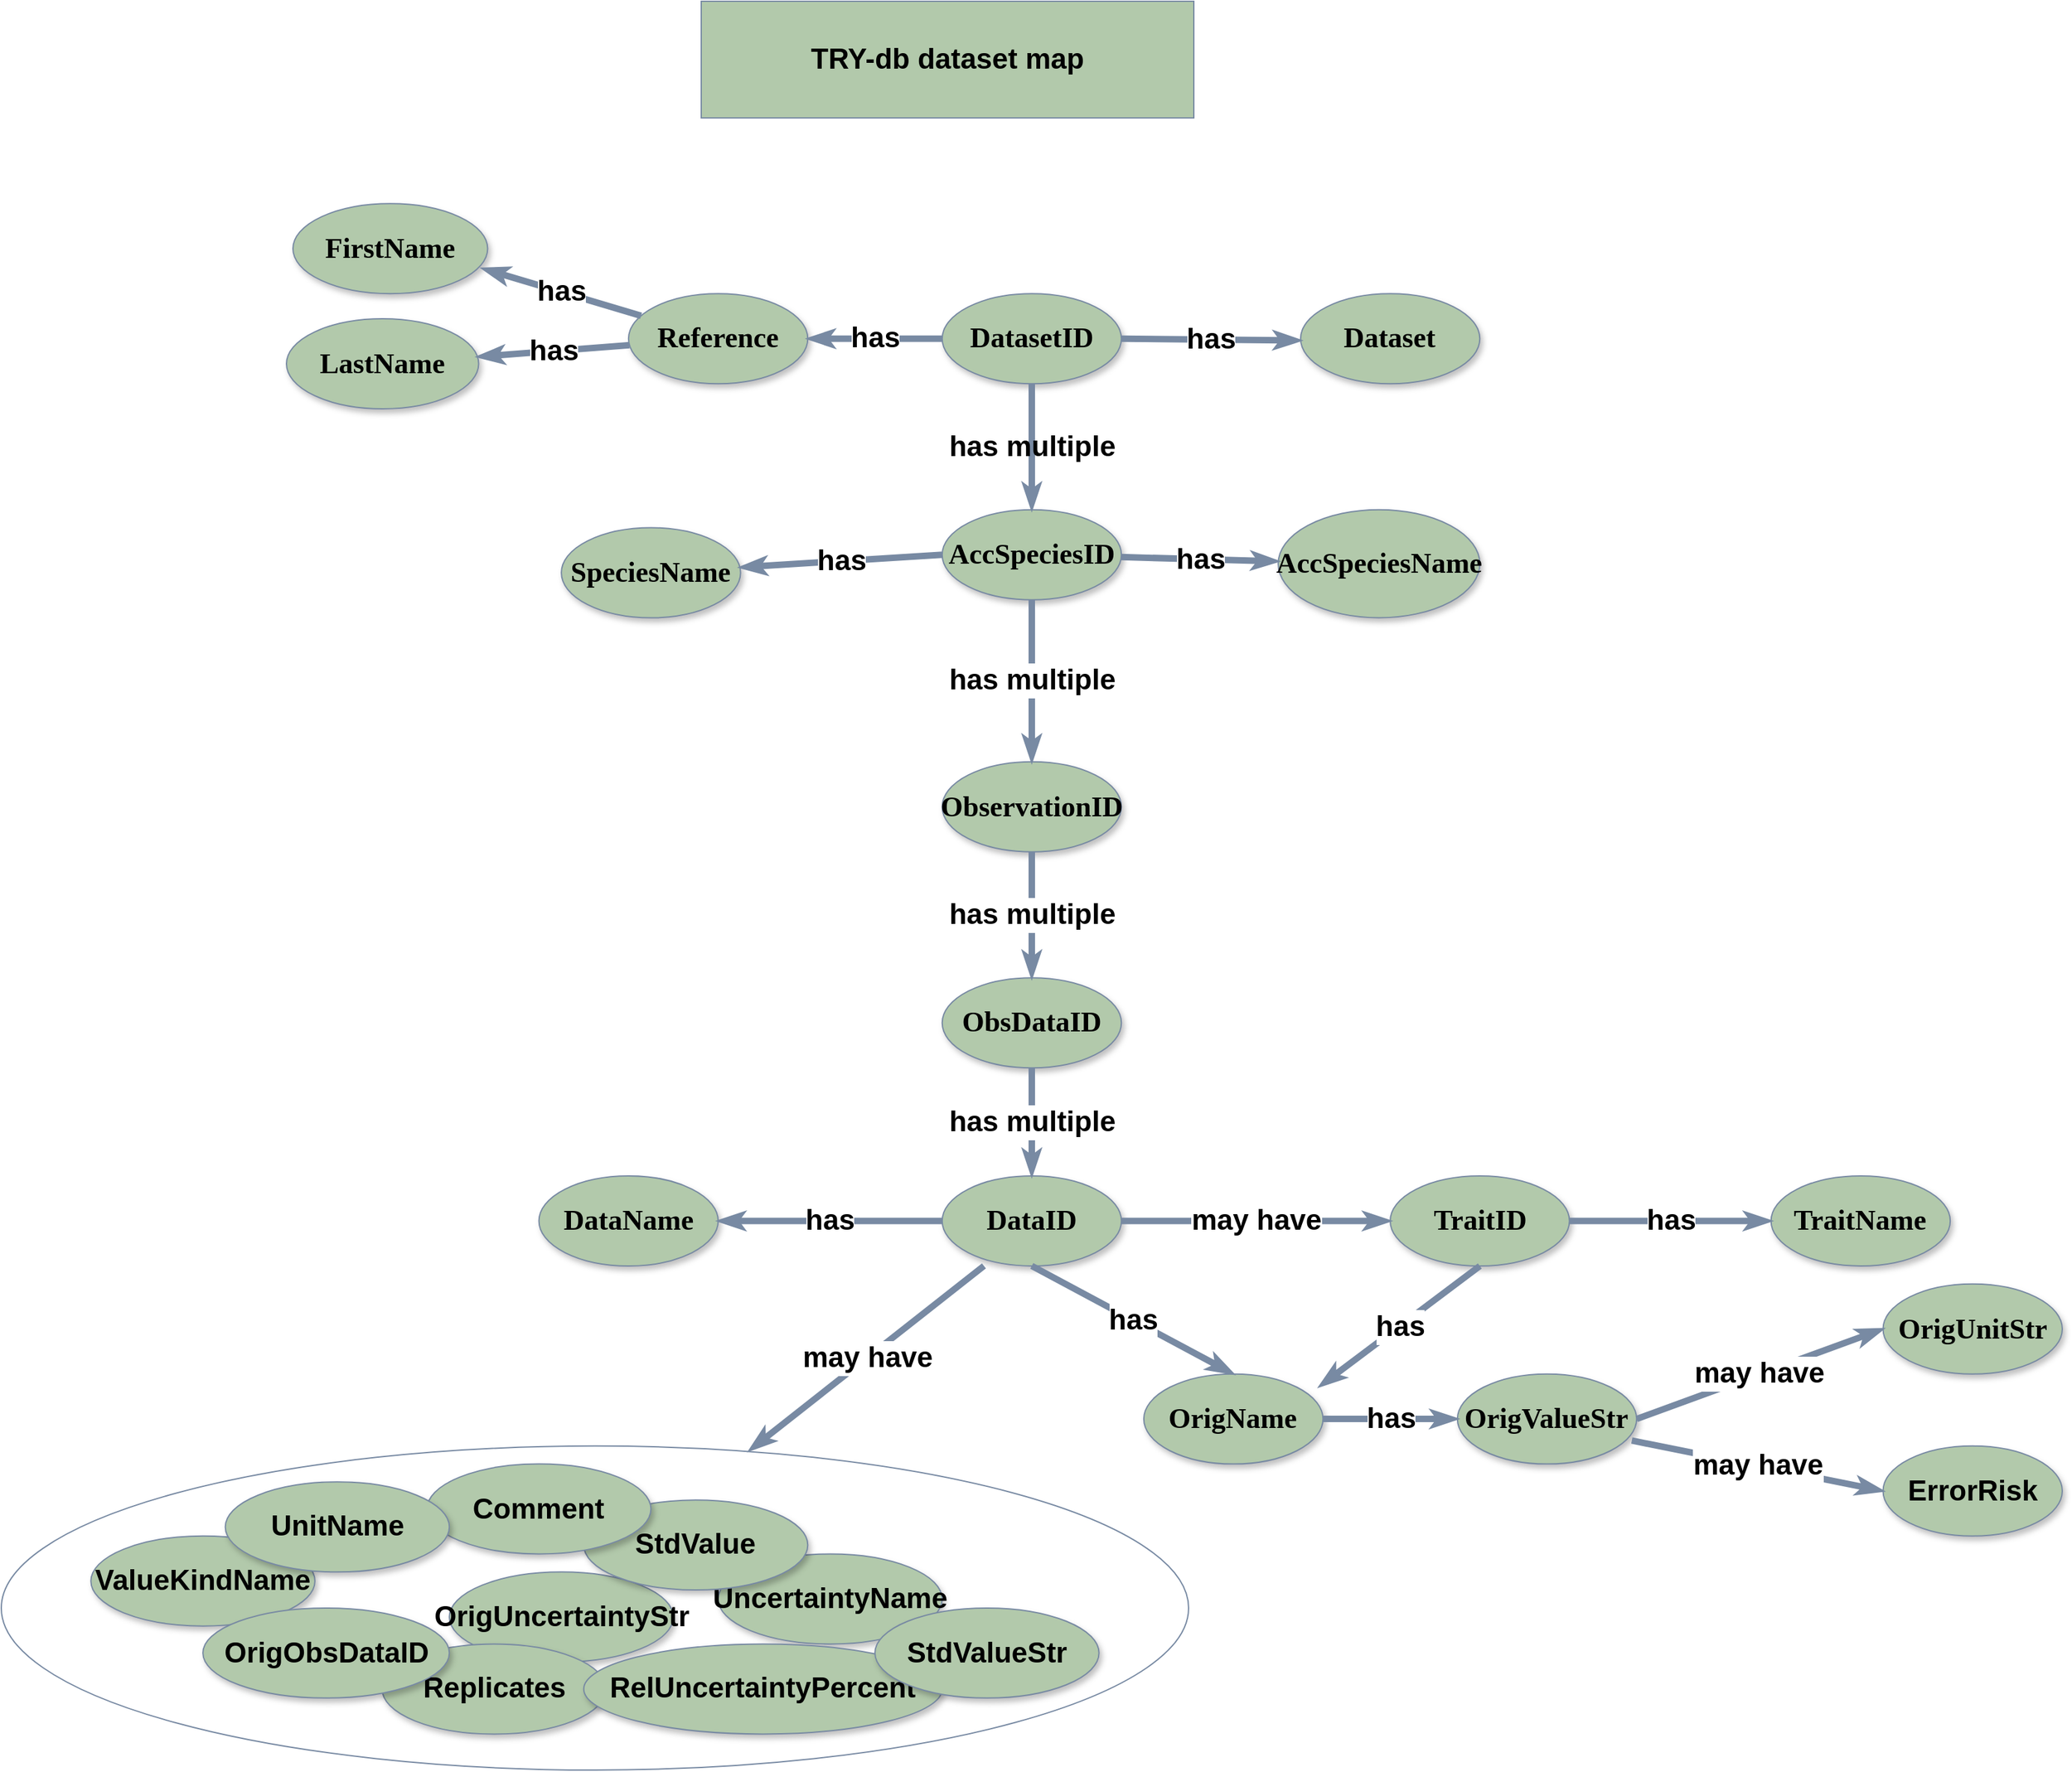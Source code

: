 <mxfile version="24.3.1" type="device">
  <diagram name="Page-1" id="42789a77-a242-8287-6e28-9cd8cfd52e62">
    <mxGraphModel dx="2359" dy="1555" grid="1" gridSize="10" guides="1" tooltips="1" connect="1" arrows="1" fold="1" page="1" pageScale="1" pageWidth="1100" pageHeight="850" background="none" math="0" shadow="0">
      <root>
        <mxCell id="0" />
        <mxCell id="1" parent="0" />
        <mxCell id="HvbxIJ13E0RLusFpOhaC-3" value="" style="group;fontSize=22;strokeWidth=5;labelBackgroundColor=none;fontColor=#000000;fontStyle=1" vertex="1" connectable="0" parent="1">
          <mxGeometry x="-600" y="-470" width="1590" height="1320" as="geometry" />
        </mxCell>
        <mxCell id="-69OxPuNq_jgh57A_tOw-33" value="" style="ellipse;whiteSpace=wrap;html=1;fontSize=22;labelBackgroundColor=none;fillColor=#FFFFFF;strokeColor=#788AA3;fontColor=#000000;fontStyle=1" parent="HvbxIJ13E0RLusFpOhaC-3" vertex="1">
          <mxGeometry y="1069.895" width="915.978" height="250.105" as="geometry" />
        </mxCell>
        <mxCell id="1ea317790d2ca983-1" value="AccSpeciesName" style="ellipse;whiteSpace=wrap;html=1;rounded=0;shadow=1;comic=0;labelBackgroundColor=none;strokeWidth=1;fontFamily=Verdana;fontSize=22;align=center;fillColor=#B2C9AB;strokeColor=#788AA3;fontColor=#000000;fontStyle=1" parent="HvbxIJ13E0RLusFpOhaC-3" vertex="1">
          <mxGeometry x="985.109" y="347.368" width="155.543" height="83.368" as="geometry" />
        </mxCell>
        <mxCell id="1ea317790d2ca983-2" value="&lt;span style=&quot;font-size: 22px;&quot;&gt;DatasetID&lt;/span&gt;" style="ellipse;whiteSpace=wrap;html=1;rounded=0;shadow=1;comic=0;labelBackgroundColor=none;strokeWidth=1;fontFamily=Verdana;fontSize=22;align=center;fillColor=#B2C9AB;strokeColor=#788AA3;fontColor=#000000;fontStyle=1" parent="HvbxIJ13E0RLusFpOhaC-3" vertex="1">
          <mxGeometry x="725.87" y="180.632" width="138.261" height="69.474" as="geometry" />
        </mxCell>
        <mxCell id="1ea317790d2ca983-3" value="&lt;span style=&quot;font-size: 22px;&quot;&gt;AccSpeciesID&lt;/span&gt;" style="ellipse;whiteSpace=wrap;html=1;rounded=0;shadow=1;comic=0;labelBackgroundColor=none;strokeWidth=1;fontFamily=Verdana;fontSize=22;align=center;fillColor=#B2C9AB;strokeColor=#788AA3;fontColor=#000000;fontStyle=1" parent="HvbxIJ13E0RLusFpOhaC-3" vertex="1">
          <mxGeometry x="725.87" y="347.368" width="138.261" height="69.474" as="geometry" />
        </mxCell>
        <mxCell id="1ea317790d2ca983-4" value="&lt;span style=&quot;font-size: 22px;&quot;&gt;Reference&lt;/span&gt;" style="ellipse;whiteSpace=wrap;html=1;rounded=0;shadow=1;comic=0;labelBackgroundColor=none;strokeWidth=1;fontFamily=Verdana;fontSize=22;align=center;fillColor=#B2C9AB;strokeColor=#788AA3;fontColor=#000000;fontStyle=1" parent="HvbxIJ13E0RLusFpOhaC-3" vertex="1">
          <mxGeometry x="483.913" y="180.632" width="138.261" height="69.474" as="geometry" />
        </mxCell>
        <mxCell id="1ea317790d2ca983-5" value="&lt;span style=&quot;font-size: 22px;&quot;&gt;LastName&lt;/span&gt;" style="ellipse;whiteSpace=wrap;html=1;rounded=0;shadow=1;comic=0;labelBackgroundColor=none;strokeWidth=1;fontFamily=Verdana;fontSize=22;align=center;fillColor=#B2C9AB;strokeColor=#788AA3;fontColor=#000000;fontStyle=1" parent="HvbxIJ13E0RLusFpOhaC-3" vertex="1">
          <mxGeometry x="220" y="200" width="148.26" height="69.47" as="geometry" />
        </mxCell>
        <mxCell id="1ea317790d2ca983-7" value="&lt;span style=&quot;font-size: 22px;&quot;&gt;TraitName&lt;/span&gt;" style="ellipse;whiteSpace=wrap;html=1;rounded=0;shadow=1;comic=0;labelBackgroundColor=none;strokeWidth=1;fontFamily=Verdana;fontSize=22;align=center;fillColor=#B2C9AB;strokeColor=#788AA3;fontColor=#000000;fontStyle=1" parent="HvbxIJ13E0RLusFpOhaC-3" vertex="1">
          <mxGeometry x="1365.326" y="861.474" width="138.261" height="69.474" as="geometry" />
        </mxCell>
        <mxCell id="1ea317790d2ca983-8" value="TraitID" style="ellipse;whiteSpace=wrap;html=1;rounded=0;shadow=1;comic=0;labelBackgroundColor=none;strokeWidth=1;fontFamily=Verdana;fontSize=22;align=center;fillColor=#B2C9AB;strokeColor=#788AA3;fontColor=#000000;fontStyle=1" parent="HvbxIJ13E0RLusFpOhaC-3" vertex="1">
          <mxGeometry x="1071.522" y="861.474" width="138.261" height="69.474" as="geometry" />
        </mxCell>
        <mxCell id="1ea317790d2ca983-9" value="SpeciesName" style="ellipse;whiteSpace=wrap;html=1;rounded=0;shadow=1;comic=0;labelBackgroundColor=none;strokeWidth=1;fontFamily=Verdana;fontSize=22;align=center;fillColor=#B2C9AB;strokeColor=#788AA3;fontColor=#000000;fontStyle=1" parent="HvbxIJ13E0RLusFpOhaC-3" vertex="1">
          <mxGeometry x="432.065" y="361.263" width="138.261" height="69.474" as="geometry" />
        </mxCell>
        <mxCell id="1ea317790d2ca983-10" value="&lt;span style=&quot;font-size: 22px;&quot;&gt;ObservationID&lt;/span&gt;" style="ellipse;whiteSpace=wrap;html=1;rounded=0;shadow=1;comic=0;labelBackgroundColor=none;strokeWidth=1;fontFamily=Verdana;fontSize=22;align=center;fillColor=#B2C9AB;strokeColor=#788AA3;fontColor=#000000;fontStyle=1" parent="HvbxIJ13E0RLusFpOhaC-3" vertex="1">
          <mxGeometry x="725.87" y="541.895" width="138.261" height="69.474" as="geometry" />
        </mxCell>
        <mxCell id="1ea317790d2ca983-11" value="&lt;span style=&quot;font-size: 22px;&quot;&gt;ObsDataID&lt;/span&gt;" style="ellipse;whiteSpace=wrap;html=1;rounded=0;shadow=1;comic=0;labelBackgroundColor=none;strokeWidth=1;fontFamily=Verdana;fontSize=22;align=center;fillColor=#B2C9AB;strokeColor=#788AA3;fontColor=#000000;fontStyle=1" parent="HvbxIJ13E0RLusFpOhaC-3" vertex="1">
          <mxGeometry x="725.87" y="708.632" width="138.261" height="69.474" as="geometry" />
        </mxCell>
        <mxCell id="mt-MSzTP2T6WztOtASTQ-1" value="Dataset" style="ellipse;whiteSpace=wrap;html=1;rounded=0;shadow=1;comic=0;labelBackgroundColor=none;strokeWidth=1;fontFamily=Verdana;fontSize=22;align=center;fillColor=#B2C9AB;strokeColor=#788AA3;fontColor=#000000;fontStyle=1" parent="HvbxIJ13E0RLusFpOhaC-3" vertex="1">
          <mxGeometry x="1002.391" y="180.632" width="138.261" height="69.474" as="geometry" />
        </mxCell>
        <mxCell id="mt-MSzTP2T6WztOtASTQ-4" value="&lt;span style=&quot;font-size: 22px;&quot;&gt;FirstName&lt;/span&gt;" style="ellipse;whiteSpace=wrap;html=1;rounded=0;shadow=1;comic=0;labelBackgroundColor=none;strokeWidth=1;fontFamily=Verdana;fontSize=22;align=center;fillColor=#B2C9AB;strokeColor=#788AA3;fontColor=#000000;fontStyle=1" parent="HvbxIJ13E0RLusFpOhaC-3" vertex="1">
          <mxGeometry x="225" y="111.16" width="150.22" height="69.47" as="geometry" />
        </mxCell>
        <mxCell id="-69OxPuNq_jgh57A_tOw-1" value="DataID" style="ellipse;whiteSpace=wrap;html=1;rounded=0;shadow=1;comic=0;labelBackgroundColor=none;strokeWidth=1;fontFamily=Verdana;fontSize=22;align=center;fillColor=#B2C9AB;strokeColor=#788AA3;fontColor=#000000;fontStyle=1" parent="HvbxIJ13E0RLusFpOhaC-3" vertex="1">
          <mxGeometry x="725.87" y="861.474" width="138.261" height="69.474" as="geometry" />
        </mxCell>
        <mxCell id="-69OxPuNq_jgh57A_tOw-2" value="&lt;span style=&quot;font-size: 22px;&quot;&gt;DataName&lt;/span&gt;" style="ellipse;whiteSpace=wrap;html=1;rounded=0;shadow=1;comic=0;labelBackgroundColor=none;strokeWidth=1;fontFamily=Verdana;fontSize=22;align=center;fillColor=#B2C9AB;strokeColor=#788AA3;fontColor=#000000;fontStyle=1" parent="HvbxIJ13E0RLusFpOhaC-3" vertex="1">
          <mxGeometry x="414.783" y="861.474" width="138.261" height="69.474" as="geometry" />
        </mxCell>
        <mxCell id="-69OxPuNq_jgh57A_tOw-7" value="OrigName" style="ellipse;whiteSpace=wrap;html=1;rounded=0;shadow=1;comic=0;labelBackgroundColor=none;strokeWidth=1;fontFamily=Verdana;fontSize=22;align=center;fillColor=#B2C9AB;strokeColor=#788AA3;fontColor=#000000;fontStyle=1" parent="HvbxIJ13E0RLusFpOhaC-3" vertex="1">
          <mxGeometry x="881.413" y="1014.316" width="138.261" height="69.474" as="geometry" />
        </mxCell>
        <mxCell id="-69OxPuNq_jgh57A_tOw-8" value="OrigValueStr" style="ellipse;whiteSpace=wrap;html=1;rounded=0;shadow=1;comic=0;labelBackgroundColor=none;strokeWidth=1;fontFamily=Verdana;fontSize=22;align=center;fillColor=#B2C9AB;strokeColor=#788AA3;fontColor=#000000;fontStyle=1" parent="HvbxIJ13E0RLusFpOhaC-3" vertex="1">
          <mxGeometry x="1123.37" y="1014.316" width="138.261" height="69.474" as="geometry" />
        </mxCell>
        <mxCell id="-69OxPuNq_jgh57A_tOw-9" value="OrigUnitStr" style="ellipse;whiteSpace=wrap;html=1;rounded=0;shadow=1;comic=0;labelBackgroundColor=none;strokeWidth=1;fontFamily=Verdana;fontSize=22;align=center;fillColor=#B2C9AB;strokeColor=#788AA3;fontColor=#000000;fontStyle=1" parent="HvbxIJ13E0RLusFpOhaC-3" vertex="1">
          <mxGeometry x="1451.739" y="944.842" width="138.261" height="69.474" as="geometry" />
        </mxCell>
        <mxCell id="-69OxPuNq_jgh57A_tOw-16" value="&lt;span style=&quot;font-family: Helvetica; text-align: -webkit-left; font-size: 22px;&quot;&gt;ValueKindName&lt;/span&gt;" style="ellipse;whiteSpace=wrap;html=1;rounded=0;shadow=1;comic=0;labelBackgroundColor=none;strokeWidth=1;fontFamily=Verdana;fontSize=22;align=center;fillColor=#B2C9AB;strokeColor=#788AA3;fontColor=#000000;fontStyle=1" parent="HvbxIJ13E0RLusFpOhaC-3" vertex="1">
          <mxGeometry x="69.13" y="1139.368" width="172.826" height="69.474" as="geometry" />
        </mxCell>
        <mxCell id="-69OxPuNq_jgh57A_tOw-17" value="&lt;span style=&quot;font-family: Helvetica; text-align: -webkit-left; font-size: 22px;&quot;&gt;OrigUncertaintyStr&lt;/span&gt;" style="ellipse;whiteSpace=wrap;html=1;rounded=0;shadow=1;comic=0;labelBackgroundColor=none;strokeWidth=1;fontFamily=Verdana;fontSize=22;align=center;fillColor=#B2C9AB;strokeColor=#788AA3;fontColor=#000000;fontStyle=1" parent="HvbxIJ13E0RLusFpOhaC-3" vertex="1">
          <mxGeometry x="345.652" y="1167.158" width="172.826" height="69.474" as="geometry" />
        </mxCell>
        <mxCell id="-69OxPuNq_jgh57A_tOw-18" value="&lt;span style=&quot;font-family: Helvetica; text-align: -webkit-left; font-size: 22px;&quot;&gt;UncertaintyName&lt;/span&gt;" style="ellipse;whiteSpace=wrap;html=1;rounded=0;shadow=1;comic=0;labelBackgroundColor=none;strokeWidth=1;fontFamily=Verdana;fontSize=22;align=center;fillColor=#B2C9AB;strokeColor=#788AA3;fontColor=#000000;fontStyle=1" parent="HvbxIJ13E0RLusFpOhaC-3" vertex="1">
          <mxGeometry x="553.043" y="1153.263" width="172.826" height="69.474" as="geometry" />
        </mxCell>
        <mxCell id="-69OxPuNq_jgh57A_tOw-19" value="&lt;span style=&quot;font-family: Helvetica; text-align: -webkit-left; font-size: 22px;&quot;&gt;Replicates&lt;/span&gt;" style="ellipse;whiteSpace=wrap;html=1;rounded=0;shadow=1;comic=0;labelBackgroundColor=none;strokeWidth=1;fontFamily=Verdana;fontSize=22;align=center;fillColor=#B2C9AB;strokeColor=#788AA3;fontColor=#000000;fontStyle=1" parent="HvbxIJ13E0RLusFpOhaC-3" vertex="1">
          <mxGeometry x="293.804" y="1222.737" width="172.826" height="69.474" as="geometry" />
        </mxCell>
        <mxCell id="-69OxPuNq_jgh57A_tOw-20" value="&lt;span style=&quot;font-family: Helvetica; text-align: -webkit-left; font-size: 22px;&quot;&gt;StdValue&lt;/span&gt;" style="ellipse;whiteSpace=wrap;html=1;rounded=0;shadow=1;comic=0;labelBackgroundColor=none;strokeWidth=1;fontFamily=Verdana;fontSize=22;align=center;fillColor=#B2C9AB;strokeColor=#788AA3;fontColor=#000000;fontStyle=1" parent="HvbxIJ13E0RLusFpOhaC-3" vertex="1">
          <mxGeometry x="449.348" y="1111.579" width="172.826" height="69.474" as="geometry" />
        </mxCell>
        <mxCell id="-69OxPuNq_jgh57A_tOw-22" value="&lt;span style=&quot;font-family: Helvetica; text-align: -webkit-left; font-size: 22px;&quot;&gt;RelUncertaintyPercent&lt;/span&gt;" style="ellipse;whiteSpace=wrap;html=1;rounded=0;shadow=1;comic=0;labelBackgroundColor=none;strokeWidth=1;fontFamily=Verdana;fontSize=22;align=center;fillColor=#B2C9AB;strokeColor=#788AA3;fontColor=#000000;fontStyle=1" parent="HvbxIJ13E0RLusFpOhaC-3" vertex="1">
          <mxGeometry x="449.348" y="1222.737" width="276.522" height="69.474" as="geometry" />
        </mxCell>
        <mxCell id="-69OxPuNq_jgh57A_tOw-23" value="&lt;span style=&quot;font-family: Helvetica; text-align: -webkit-left; font-size: 22px;&quot;&gt;OrigObsDataID&lt;/span&gt;" style="ellipse;whiteSpace=wrap;html=1;rounded=0;shadow=1;comic=0;labelBackgroundColor=none;strokeWidth=1;fontFamily=Verdana;fontSize=22;align=center;fillColor=#B2C9AB;strokeColor=#788AA3;fontColor=#000000;fontStyle=1" parent="HvbxIJ13E0RLusFpOhaC-3" vertex="1">
          <mxGeometry x="155.543" y="1194.947" width="190.109" height="69.474" as="geometry" />
        </mxCell>
        <mxCell id="-69OxPuNq_jgh57A_tOw-24" value="&lt;span style=&quot;font-family: Helvetica; text-align: -webkit-left; font-size: 22px;&quot;&gt;ErrorRisk&lt;/span&gt;" style="ellipse;whiteSpace=wrap;html=1;rounded=0;shadow=1;comic=0;labelBackgroundColor=none;strokeWidth=1;fontFamily=Verdana;fontSize=22;align=center;fillColor=#B2C9AB;strokeColor=#788AA3;fontColor=#000000;fontStyle=1" parent="HvbxIJ13E0RLusFpOhaC-3" vertex="1">
          <mxGeometry x="1451.739" y="1069.895" width="138.261" height="69.474" as="geometry" />
        </mxCell>
        <mxCell id="-69OxPuNq_jgh57A_tOw-35" value="&lt;span style=&quot;font-family: Helvetica; text-align: -webkit-left; font-size: 22px;&quot;&gt;StdValueStr&lt;/span&gt;" style="ellipse;whiteSpace=wrap;html=1;rounded=0;shadow=1;comic=0;labelBackgroundColor=none;strokeWidth=1;fontFamily=Verdana;fontSize=22;align=center;fillColor=#B2C9AB;strokeColor=#788AA3;fontColor=#000000;fontStyle=1" parent="HvbxIJ13E0RLusFpOhaC-3" vertex="1">
          <mxGeometry x="674.022" y="1194.947" width="172.826" height="69.474" as="geometry" />
        </mxCell>
        <mxCell id="-69OxPuNq_jgh57A_tOw-36" value="&lt;span style=&quot;font-family: Helvetica; text-align: -webkit-left; font-size: 22px;&quot;&gt;Comment&lt;/span&gt;" style="ellipse;whiteSpace=wrap;html=1;rounded=0;shadow=1;comic=0;labelBackgroundColor=none;strokeWidth=1;fontFamily=Verdana;fontSize=22;align=center;fillColor=#B2C9AB;strokeColor=#788AA3;fontColor=#000000;fontStyle=1" parent="HvbxIJ13E0RLusFpOhaC-3" vertex="1">
          <mxGeometry x="328.37" y="1083.789" width="172.826" height="69.474" as="geometry" />
        </mxCell>
        <mxCell id="-69OxPuNq_jgh57A_tOw-21" value="&lt;span style=&quot;font-family: Helvetica; text-align: -webkit-left; font-size: 22px;&quot;&gt;UnitName&lt;/span&gt;" style="ellipse;whiteSpace=wrap;html=1;rounded=0;shadow=1;comic=0;labelBackgroundColor=none;strokeWidth=1;fontFamily=Verdana;fontSize=22;align=center;fillColor=#B2C9AB;strokeColor=#788AA3;fontColor=#000000;fontStyle=1" parent="HvbxIJ13E0RLusFpOhaC-3" vertex="1">
          <mxGeometry x="172.826" y="1097.684" width="172.826" height="69.474" as="geometry" />
        </mxCell>
        <mxCell id="-69OxPuNq_jgh57A_tOw-37" value="&lt;span style=&quot;font-size: 22px;&quot;&gt;&lt;font style=&quot;font-size: 22px;&quot;&gt;TRY-db dataset map&lt;/font&gt;&lt;/span&gt;" style="rounded=0;whiteSpace=wrap;html=1;fontStyle=1;fontSize=22;labelBackgroundColor=none;fillColor=#B2C9AB;strokeColor=#788AA3;fontColor=#000000;" parent="HvbxIJ13E0RLusFpOhaC-3" vertex="1">
          <mxGeometry x="540" y="-45" width="380" height="90" as="geometry" />
        </mxCell>
        <mxCell id="1ea317790d2ca983-12" style="edgeStyle=none;rounded=1;html=1;labelBackgroundColor=default;startArrow=none;startFill=0;startSize=5;endArrow=classicThin;endFill=1;endSize=5;jettySize=auto;orthogonalLoop=1;strokeColor=#788AA3;strokeWidth=5;fontFamily=Helvetica;fontSize=22;entryX=0.5;entryY=0;entryDx=0;entryDy=0;flowAnimation=0;enumerate=0;sketchStyle=comic;backgroundOutline=0;snapToPoint=0;orthogonal=0;disableMultiStroke=0;fontColor=#000000;fontStyle=1" parent="HvbxIJ13E0RLusFpOhaC-3" source="1ea317790d2ca983-2" target="1ea317790d2ca983-3" edge="1">
          <mxGeometry relative="1" as="geometry" />
        </mxCell>
        <mxCell id="-69OxPuNq_jgh57A_tOw-38" value="has multiple" style="edgeLabel;html=1;align=center;verticalAlign=middle;resizable=0;points=[];fontSize=22;labelBackgroundColor=none;fontColor=#000000;fontStyle=1" parent="1ea317790d2ca983-12" vertex="1" connectable="0">
          <mxGeometry relative="1" as="geometry">
            <mxPoint as="offset" />
          </mxGeometry>
        </mxCell>
        <mxCell id="1ea317790d2ca983-13" value="has" style="edgeStyle=none;rounded=1;html=1;labelBackgroundColor=default;startArrow=none;startFill=0;startSize=5;endArrow=classicThin;endFill=1;endSize=5;jettySize=auto;orthogonalLoop=1;strokeColor=#788AA3;strokeWidth=5;fontFamily=Helvetica;fontSize=22;exitX=0;exitY=0.5;exitDx=0;exitDy=0;flowAnimation=0;enumerate=0;sketchStyle=comic;backgroundOutline=0;snapToPoint=0;orthogonal=0;disableMultiStroke=0;fontColor=#000000;fontStyle=1" parent="HvbxIJ13E0RLusFpOhaC-3" source="1ea317790d2ca983-3" target="1ea317790d2ca983-9" edge="1">
          <mxGeometry relative="1" as="geometry" />
        </mxCell>
        <mxCell id="1ea317790d2ca983-14" value="has" style="rounded=1;html=1;labelBackgroundColor=default;startArrow=none;startFill=0;startSize=5;endArrow=classicThin;endFill=1;endSize=5;jettySize=auto;orthogonalLoop=1;strokeColor=#788AA3;strokeWidth=5;fontFamily=Helvetica;fontSize=22;align=center;verticalAlign=middle;fontColor=#000000;edgeStyle=none;flowAnimation=0;enumerate=0;sketchStyle=comic;backgroundOutline=0;snapToPoint=0;orthogonal=0;disableMultiStroke=0;fontStyle=1" parent="HvbxIJ13E0RLusFpOhaC-3" source="1ea317790d2ca983-3" target="1ea317790d2ca983-1" edge="1">
          <mxGeometry relative="1" as="geometry" />
        </mxCell>
        <mxCell id="1ea317790d2ca983-16" value="has" style="edgeStyle=none;rounded=1;html=1;labelBackgroundColor=default;startArrow=none;startFill=0;startSize=5;endArrow=classicThin;endFill=1;endSize=5;jettySize=auto;orthogonalLoop=1;strokeColor=#788AA3;strokeWidth=5;fontFamily=Helvetica;fontSize=22;flowAnimation=0;enumerate=0;sketchStyle=comic;backgroundOutline=0;snapToPoint=0;orthogonal=0;disableMultiStroke=0;fontColor=#000000;fontStyle=1" parent="HvbxIJ13E0RLusFpOhaC-3" source="1ea317790d2ca983-4" target="1ea317790d2ca983-5" edge="1">
          <mxGeometry relative="1" as="geometry" />
        </mxCell>
        <mxCell id="1ea317790d2ca983-24" value="has" style="edgeStyle=none;rounded=1;html=1;labelBackgroundColor=default;startArrow=none;startFill=0;startSize=5;endArrow=classicThin;endFill=1;endSize=5;jettySize=auto;orthogonalLoop=1;strokeColor=#788AA3;strokeWidth=5;fontFamily=Helvetica;fontSize=22;flowAnimation=0;enumerate=0;sketchStyle=comic;backgroundOutline=0;snapToPoint=0;orthogonal=0;disableMultiStroke=0;fontColor=#000000;fontStyle=1" parent="HvbxIJ13E0RLusFpOhaC-3" source="1ea317790d2ca983-8" target="1ea317790d2ca983-7" edge="1">
          <mxGeometry relative="1" as="geometry" />
        </mxCell>
        <mxCell id="1ea317790d2ca983-20" value="has multiple" style="edgeStyle=none;rounded=1;html=1;labelBackgroundColor=default;startArrow=none;startFill=0;startSize=5;endArrow=classicThin;endFill=1;endSize=5;jettySize=auto;orthogonalLoop=1;strokeColor=#788AA3;strokeWidth=5;fontFamily=Helvetica;fontSize=22;flowAnimation=0;enumerate=0;sketchStyle=comic;backgroundOutline=0;snapToPoint=0;orthogonal=0;disableMultiStroke=0;fontColor=#000000;fontStyle=1" parent="HvbxIJ13E0RLusFpOhaC-3" source="1ea317790d2ca983-10" target="1ea317790d2ca983-11" edge="1">
          <mxGeometry relative="1" as="geometry" />
        </mxCell>
        <mxCell id="mt-MSzTP2T6WztOtASTQ-3" value="has" style="rounded=1;html=1;labelBackgroundColor=default;startArrow=none;startFill=0;startSize=5;endArrow=classicThin;endFill=1;endSize=5;jettySize=auto;orthogonalLoop=1;strokeColor=#788AA3;strokeWidth=5;fontFamily=Helvetica;fontSize=22;exitX=1;exitY=0.5;exitDx=0;exitDy=0;entryX=1;entryY=0.5;entryDx=0;entryDy=0;flowAnimation=0;enumerate=0;sketchStyle=comic;backgroundOutline=0;snapToPoint=0;orthogonal=0;disableMultiStroke=0;fontColor=#000000;fontStyle=1" parent="HvbxIJ13E0RLusFpOhaC-3" source="1ea317790d2ca983-2" edge="1">
          <mxGeometry relative="1" as="geometry">
            <mxPoint x="864.13" y="216.758" as="sourcePoint" />
            <mxPoint x="1002.391" y="216.758" as="targetPoint" />
          </mxGeometry>
        </mxCell>
        <mxCell id="mt-MSzTP2T6WztOtASTQ-6" value="has" style="edgeStyle=none;rounded=1;html=1;labelBackgroundColor=default;startArrow=none;startFill=0;startSize=5;endArrow=classicThin;endFill=1;endSize=5;jettySize=auto;orthogonalLoop=1;strokeColor=#788AA3;strokeWidth=5;fontFamily=Helvetica;fontSize=22;entryX=0.973;entryY=0.72;entryDx=0;entryDy=0;entryPerimeter=0;flowAnimation=0;enumerate=0;sketchStyle=comic;backgroundOutline=0;snapToPoint=0;orthogonal=0;disableMultiStroke=0;fontColor=#000000;fontStyle=1" parent="HvbxIJ13E0RLusFpOhaC-3" source="1ea317790d2ca983-4" target="mt-MSzTP2T6WztOtASTQ-4" edge="1">
          <mxGeometry relative="1" as="geometry">
            <mxPoint x="626.495" y="229.263" as="sourcePoint" />
            <mxPoint x="738.832" y="229.263" as="targetPoint" />
          </mxGeometry>
        </mxCell>
        <mxCell id="mt-MSzTP2T6WztOtASTQ-7" value="has multiple" style="edgeStyle=none;rounded=1;html=1;labelBackgroundColor=default;startArrow=none;startFill=0;startSize=5;endArrow=classicThin;endFill=1;endSize=5;jettySize=auto;orthogonalLoop=1;strokeColor=#788AA3;strokeWidth=5;fontFamily=Helvetica;fontSize=22;exitX=0.5;exitY=1;exitDx=0;exitDy=0;entryX=0.5;entryY=0;entryDx=0;entryDy=0;flowAnimation=0;enumerate=0;sketchStyle=comic;align=center;verticalAlign=middle;fontColor=#000000;backgroundOutline=0;snapToPoint=0;orthogonal=0;disableMultiStroke=0;fontStyle=1" parent="HvbxIJ13E0RLusFpOhaC-3" source="1ea317790d2ca983-3" target="1ea317790d2ca983-10" edge="1">
          <mxGeometry relative="1" as="geometry">
            <mxPoint x="805.37" y="466.863" as="sourcePoint" />
            <mxPoint x="807.098" y="536.337" as="targetPoint" />
          </mxGeometry>
        </mxCell>
        <mxCell id="-69OxPuNq_jgh57A_tOw-3" value="has multiple" style="edgeStyle=none;rounded=1;html=1;labelBackgroundColor=default;startArrow=none;startFill=0;startSize=5;endArrow=classicThin;endFill=1;endSize=5;jettySize=auto;orthogonalLoop=1;strokeColor=#788AA3;strokeWidth=5;fontFamily=Helvetica;fontSize=22;exitX=0.5;exitY=1;exitDx=0;exitDy=0;flowAnimation=0;enumerate=0;sketchStyle=comic;backgroundOutline=0;snapToPoint=0;orthogonal=0;disableMultiStroke=0;fontColor=#000000;fontStyle=1" parent="HvbxIJ13E0RLusFpOhaC-3" source="1ea317790d2ca983-11" target="-69OxPuNq_jgh57A_tOw-1" edge="1">
          <mxGeometry relative="1" as="geometry">
            <mxPoint x="732.783" y="790.611" as="sourcePoint" />
            <mxPoint x="784.63" y="876.758" as="targetPoint" />
          </mxGeometry>
        </mxCell>
        <mxCell id="-69OxPuNq_jgh57A_tOw-4" value="has" style="edgeStyle=none;rounded=1;html=1;labelBackgroundColor=default;startArrow=none;startFill=0;startSize=5;endArrow=classicThin;endFill=1;endSize=5;jettySize=auto;orthogonalLoop=1;strokeColor=#788AA3;strokeWidth=5;fontFamily=Helvetica;fontSize=22;exitX=0;exitY=0.5;exitDx=0;exitDy=0;entryX=1;entryY=0.5;entryDx=0;entryDy=0;flowAnimation=0;enumerate=0;sketchStyle=comic;backgroundOutline=0;snapToPoint=0;orthogonal=0;disableMultiStroke=0;fontColor=#000000;fontStyle=1" parent="HvbxIJ13E0RLusFpOhaC-3" source="-69OxPuNq_jgh57A_tOw-1" target="-69OxPuNq_jgh57A_tOw-2" edge="1">
          <mxGeometry relative="1" as="geometry">
            <mxPoint x="959.185" y="910.105" as="sourcePoint" />
            <mxPoint x="1071.522" y="910.105" as="targetPoint" />
          </mxGeometry>
        </mxCell>
        <mxCell id="-69OxPuNq_jgh57A_tOw-5" value="may have" style="edgeStyle=none;rounded=1;html=1;labelBackgroundColor=default;startArrow=none;startFill=0;startSize=5;endArrow=classicThin;endFill=1;endSize=5;jettySize=auto;orthogonalLoop=1;strokeColor=#788AA3;strokeWidth=5;fontFamily=Helvetica;fontSize=22;exitX=1;exitY=0.5;exitDx=0;exitDy=0;entryX=0;entryY=0.5;entryDx=0;entryDy=0;flowAnimation=0;enumerate=0;sketchStyle=comic;backgroundOutline=0;snapToPoint=0;orthogonal=0;disableMultiStroke=0;fontColor=#000000;fontStyle=1" parent="HvbxIJ13E0RLusFpOhaC-3" source="-69OxPuNq_jgh57A_tOw-1" target="1ea317790d2ca983-8" edge="1">
          <mxGeometry relative="1" as="geometry">
            <mxPoint x="610.076" y="954.568" as="sourcePoint" />
            <mxPoint x="440.707" y="954.568" as="targetPoint" />
          </mxGeometry>
        </mxCell>
        <mxCell id="-69OxPuNq_jgh57A_tOw-10" value="has" style="edgeStyle=none;rounded=1;html=1;labelBackgroundColor=default;startArrow=none;startFill=0;startSize=5;endArrow=classicThin;endFill=1;endSize=5;jettySize=auto;orthogonalLoop=1;strokeColor=#788AA3;strokeWidth=5;fontFamily=Helvetica;fontSize=22;exitX=1;exitY=0.5;exitDx=0;exitDy=0;entryX=0;entryY=0.5;entryDx=0;entryDy=0;flowAnimation=0;enumerate=0;sketchStyle=comic;backgroundOutline=0;snapToPoint=0;orthogonal=0;disableMultiStroke=0;fontColor=#000000;fontStyle=1" parent="HvbxIJ13E0RLusFpOhaC-3" source="-69OxPuNq_jgh57A_tOw-7" target="-69OxPuNq_jgh57A_tOw-8" edge="1">
          <mxGeometry relative="1" as="geometry">
            <mxPoint x="898.696" y="1006.674" as="sourcePoint" />
            <mxPoint x="985.109" y="1007.368" as="targetPoint" />
          </mxGeometry>
        </mxCell>
        <mxCell id="-69OxPuNq_jgh57A_tOw-11" value="may have" style="edgeStyle=none;rounded=1;html=1;labelBackgroundColor=default;startArrow=none;startFill=0;startSize=5;endArrow=classicThin;endFill=1;endSize=5;jettySize=auto;orthogonalLoop=1;strokeColor=#788AA3;strokeWidth=5;fontFamily=Helvetica;fontSize=22;exitX=1;exitY=0.5;exitDx=0;exitDy=0;entryX=0;entryY=0.5;entryDx=0;entryDy=0;flowAnimation=0;enumerate=0;sketchStyle=comic;backgroundOutline=0;snapToPoint=0;orthogonal=0;disableMultiStroke=0;fontColor=#000000;fontStyle=1" parent="HvbxIJ13E0RLusFpOhaC-3" source="-69OxPuNq_jgh57A_tOw-8" target="-69OxPuNq_jgh57A_tOw-9" edge="1">
          <mxGeometry relative="1" as="geometry">
            <mxPoint x="1132.011" y="1006.674" as="sourcePoint" />
            <mxPoint x="1247.804" y="1006.674" as="targetPoint" />
          </mxGeometry>
        </mxCell>
        <mxCell id="-69OxPuNq_jgh57A_tOw-12" value="has" style="edgeStyle=none;rounded=1;html=1;labelBackgroundColor=default;startArrow=none;startFill=0;startSize=5;endArrow=classicThin;endFill=1;endSize=5;jettySize=auto;orthogonalLoop=1;strokeColor=#788AA3;strokeWidth=5;fontFamily=Helvetica;fontSize=22;exitX=0.5;exitY=1;exitDx=0;exitDy=0;entryX=0.5;entryY=0;entryDx=0;entryDy=0;flowAnimation=0;enumerate=0;sketchStyle=comic;backgroundOutline=0;snapToPoint=0;orthogonal=0;disableMultiStroke=0;fontColor=#000000;fontStyle=1" parent="HvbxIJ13E0RLusFpOhaC-3" source="-69OxPuNq_jgh57A_tOw-1" target="-69OxPuNq_jgh57A_tOw-7" edge="1">
          <mxGeometry relative="1" as="geometry">
            <mxPoint x="803.641" y="937.895" as="sourcePoint" />
            <mxPoint x="803.641" y="1021.263" as="targetPoint" />
          </mxGeometry>
        </mxCell>
        <mxCell id="-69OxPuNq_jgh57A_tOw-13" value="has" style="edgeStyle=none;rounded=1;html=1;labelBackgroundColor=default;startArrow=none;startFill=0;startSize=5;endArrow=classicThin;endFill=1;endSize=5;jettySize=auto;orthogonalLoop=1;strokeColor=#788AA3;strokeWidth=5;fontFamily=Helvetica;fontSize=22;exitX=0.5;exitY=1;exitDx=0;exitDy=0;entryX=0.98;entryY=0.14;entryDx=0;entryDy=0;entryPerimeter=0;flowAnimation=0;enumerate=0;sketchStyle=comic;backgroundOutline=0;snapToPoint=0;orthogonal=0;disableMultiStroke=0;fontColor=#000000;fontStyle=1" parent="HvbxIJ13E0RLusFpOhaC-3" source="1ea317790d2ca983-8" target="-69OxPuNq_jgh57A_tOw-7" edge="1">
          <mxGeometry relative="1" as="geometry">
            <mxPoint x="915.978" y="972.632" as="sourcePoint" />
            <mxPoint x="1135.467" y="972.632" as="targetPoint" />
          </mxGeometry>
        </mxCell>
        <mxCell id="-69OxPuNq_jgh57A_tOw-14" value="has" style="edgeStyle=none;rounded=1;html=1;labelBackgroundColor=default;startArrow=none;startFill=0;startSize=5;endArrow=classicThin;endFill=1;endSize=5;jettySize=auto;orthogonalLoop=1;strokeColor=#788AA3;strokeWidth=5;fontFamily=Helvetica;fontSize=22;exitX=0;exitY=0.5;exitDx=0;exitDy=0;entryX=1;entryY=0.5;entryDx=0;entryDy=0;flowAnimation=0;enumerate=0;sketchStyle=comic;backgroundOutline=0;snapToPoint=0;orthogonal=0;disableMultiStroke=0;fontColor=#000000;fontStyle=1" parent="HvbxIJ13E0RLusFpOhaC-3" source="1ea317790d2ca983-2" target="1ea317790d2ca983-4" edge="1">
          <mxGeometry relative="1" as="geometry">
            <mxPoint x="782.902" y="214.674" as="sourcePoint" />
            <mxPoint x="604.891" y="214.674" as="targetPoint" />
          </mxGeometry>
        </mxCell>
        <mxCell id="-69OxPuNq_jgh57A_tOw-32" value="may have" style="edgeStyle=none;rounded=1;html=1;labelBackgroundColor=default;startArrow=none;startFill=0;startSize=5;endArrow=classicThin;endFill=1;endSize=5;jettySize=auto;orthogonalLoop=1;strokeColor=#788AA3;strokeWidth=5;fontFamily=Helvetica;fontSize=22;exitX=0.973;exitY=0.74;exitDx=0;exitDy=0;entryX=0;entryY=0.5;entryDx=0;entryDy=0;exitPerimeter=0;flowAnimation=0;enumerate=0;sketchStyle=comic;backgroundOutline=0;snapToPoint=0;orthogonal=0;disableMultiStroke=0;fontColor=#000000;fontStyle=1" parent="HvbxIJ13E0RLusFpOhaC-3" source="-69OxPuNq_jgh57A_tOw-8" target="-69OxPuNq_jgh57A_tOw-24" edge="1">
          <mxGeometry relative="1" as="geometry">
            <mxPoint x="1270.272" y="1067.116" as="sourcePoint" />
            <mxPoint x="1474.207" y="997.642" as="targetPoint" />
          </mxGeometry>
        </mxCell>
        <mxCell id="-69OxPuNq_jgh57A_tOw-34" value="may have" style="edgeStyle=none;rounded=1;html=1;labelBackgroundColor=default;startArrow=none;startFill=0;startSize=5;endArrow=classicThin;endFill=1;endSize=5;jettySize=auto;orthogonalLoop=1;strokeColor=#788AA3;strokeWidth=5;fontFamily=Helvetica;fontSize=22;exitX=0.233;exitY=1;exitDx=0;exitDy=0;entryX=0.63;entryY=0.014;entryDx=0;entryDy=0;exitPerimeter=0;entryPerimeter=0;flowAnimation=0;enumerate=0;sketchStyle=comic;backgroundOutline=0;snapToPoint=0;orthogonal=0;disableMultiStroke=0;fontColor=#000000;fontStyle=1" parent="HvbxIJ13E0RLusFpOhaC-3" source="-69OxPuNq_jgh57A_tOw-1" target="-69OxPuNq_jgh57A_tOw-33" edge="1">
          <mxGeometry relative="1" as="geometry">
            <mxPoint x="1270.272" y="1067.116" as="sourcePoint" />
            <mxPoint x="1474.207" y="997.642" as="targetPoint" />
          </mxGeometry>
        </mxCell>
      </root>
    </mxGraphModel>
  </diagram>
</mxfile>
